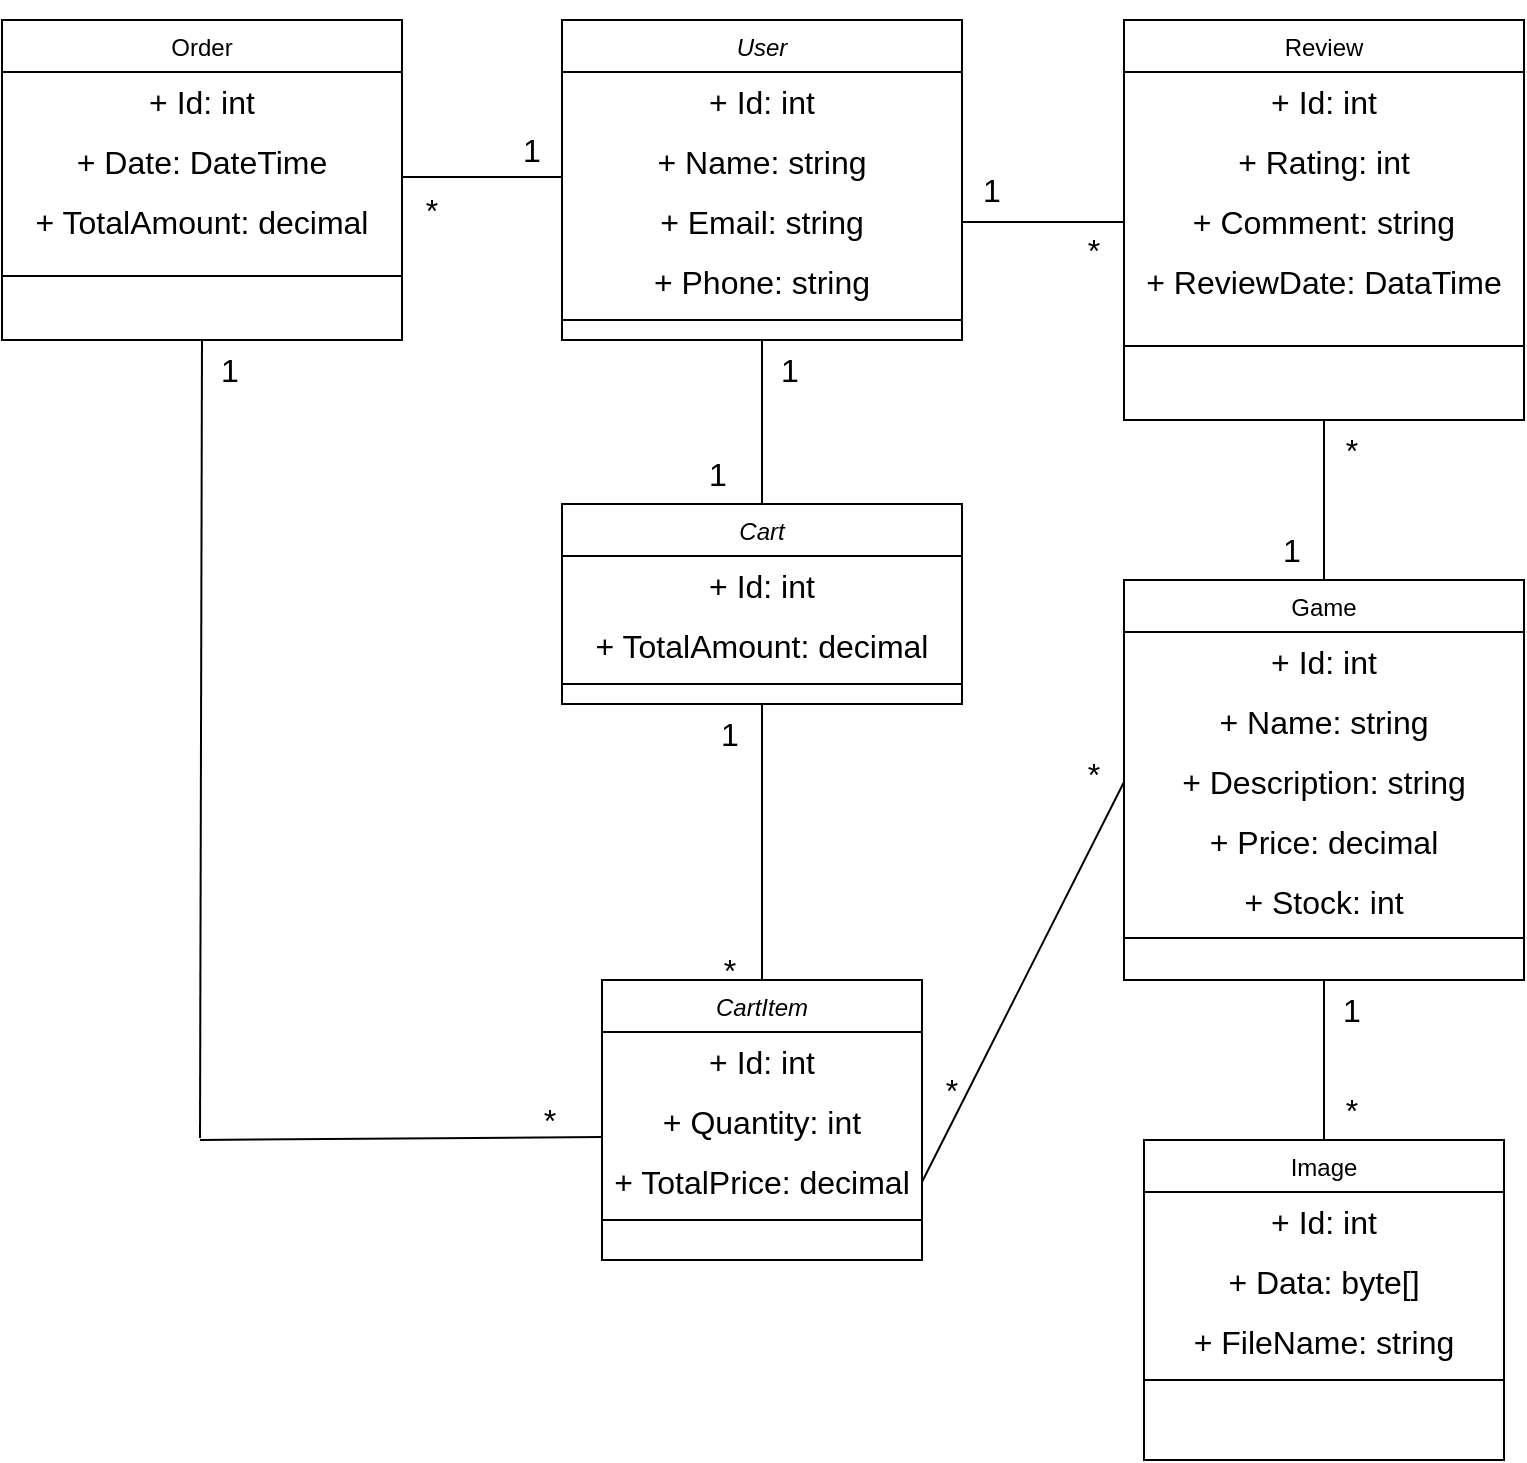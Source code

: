 <mxfile version="26.0.2">
  <diagram id="C5RBs43oDa-KdzZeNtuy" name="Page-1">
    <mxGraphModel dx="1674" dy="772" grid="1" gridSize="10" guides="1" tooltips="1" connect="1" arrows="1" fold="1" page="1" pageScale="1" pageWidth="827" pageHeight="1169" math="0" shadow="0">
      <root>
        <mxCell id="WIyWlLk6GJQsqaUBKTNV-0" />
        <mxCell id="WIyWlLk6GJQsqaUBKTNV-1" parent="WIyWlLk6GJQsqaUBKTNV-0" />
        <mxCell id="zkfFHV4jXpPFQw0GAbJ--0" value="User" style="swimlane;fontStyle=2;align=center;verticalAlign=top;childLayout=stackLayout;horizontal=1;startSize=26;horizontalStack=0;resizeParent=1;resizeLast=0;collapsible=1;marginBottom=0;rounded=0;shadow=0;strokeWidth=1;" parent="WIyWlLk6GJQsqaUBKTNV-1" vertex="1">
          <mxGeometry x="321" y="80" width="200" height="160" as="geometry">
            <mxRectangle x="230" y="140" width="160" height="26" as="alternateBounds" />
          </mxGeometry>
        </mxCell>
        <mxCell id="WZ_tyTC8lOv9ADX9z_lG-27" value="+ Id: int" style="text;html=1;align=center;verticalAlign=middle;whiteSpace=wrap;rounded=0;fontSize=16;" parent="zkfFHV4jXpPFQw0GAbJ--0" vertex="1">
          <mxGeometry y="26" width="200" height="30" as="geometry" />
        </mxCell>
        <mxCell id="WZ_tyTC8lOv9ADX9z_lG-28" value="+ Name: string" style="text;html=1;align=center;verticalAlign=middle;whiteSpace=wrap;rounded=0;fontSize=16;" parent="zkfFHV4jXpPFQw0GAbJ--0" vertex="1">
          <mxGeometry y="56" width="200" height="30" as="geometry" />
        </mxCell>
        <mxCell id="WZ_tyTC8lOv9ADX9z_lG-29" value="+ Email: string" style="text;html=1;align=center;verticalAlign=middle;whiteSpace=wrap;rounded=0;fontSize=16;" parent="zkfFHV4jXpPFQw0GAbJ--0" vertex="1">
          <mxGeometry y="86" width="200" height="30" as="geometry" />
        </mxCell>
        <mxCell id="WZ_tyTC8lOv9ADX9z_lG-30" value="+ Phone: string" style="text;html=1;align=center;verticalAlign=middle;whiteSpace=wrap;rounded=0;fontSize=16;" parent="zkfFHV4jXpPFQw0GAbJ--0" vertex="1">
          <mxGeometry y="116" width="200" height="30" as="geometry" />
        </mxCell>
        <mxCell id="zkfFHV4jXpPFQw0GAbJ--4" value="" style="line;html=1;strokeWidth=1;align=left;verticalAlign=middle;spacingTop=-1;spacingLeft=3;spacingRight=3;rotatable=0;labelPosition=right;points=[];portConstraint=eastwest;" parent="zkfFHV4jXpPFQw0GAbJ--0" vertex="1">
          <mxGeometry y="146" width="200" height="8" as="geometry" />
        </mxCell>
        <mxCell id="zkfFHV4jXpPFQw0GAbJ--6" value="Game" style="swimlane;fontStyle=0;align=center;verticalAlign=top;childLayout=stackLayout;horizontal=1;startSize=26;horizontalStack=0;resizeParent=1;resizeLast=0;collapsible=1;marginBottom=0;rounded=0;shadow=0;strokeWidth=1;" parent="WIyWlLk6GJQsqaUBKTNV-1" vertex="1">
          <mxGeometry x="602" y="360" width="200" height="200" as="geometry">
            <mxRectangle x="130" y="380" width="160" height="26" as="alternateBounds" />
          </mxGeometry>
        </mxCell>
        <mxCell id="WZ_tyTC8lOv9ADX9z_lG-7" value="+ Id: int" style="text;html=1;align=center;verticalAlign=middle;whiteSpace=wrap;rounded=0;fontSize=16;" parent="zkfFHV4jXpPFQw0GAbJ--6" vertex="1">
          <mxGeometry y="26" width="200" height="30" as="geometry" />
        </mxCell>
        <mxCell id="WZ_tyTC8lOv9ADX9z_lG-11" value="+ Name: string" style="text;html=1;align=center;verticalAlign=middle;whiteSpace=wrap;rounded=0;fontSize=16;" parent="zkfFHV4jXpPFQw0GAbJ--6" vertex="1">
          <mxGeometry y="56" width="200" height="30" as="geometry" />
        </mxCell>
        <mxCell id="WZ_tyTC8lOv9ADX9z_lG-13" value="+ Description: string" style="text;html=1;align=center;verticalAlign=middle;whiteSpace=wrap;rounded=0;fontSize=16;" parent="zkfFHV4jXpPFQw0GAbJ--6" vertex="1">
          <mxGeometry y="86" width="200" height="30" as="geometry" />
        </mxCell>
        <mxCell id="WZ_tyTC8lOv9ADX9z_lG-14" value="+ Price: decimal" style="text;html=1;align=center;verticalAlign=middle;whiteSpace=wrap;rounded=0;fontSize=16;" parent="zkfFHV4jXpPFQw0GAbJ--6" vertex="1">
          <mxGeometry y="116" width="200" height="30" as="geometry" />
        </mxCell>
        <mxCell id="WZ_tyTC8lOv9ADX9z_lG-15" value="+ Stock: int" style="text;html=1;align=center;verticalAlign=middle;whiteSpace=wrap;rounded=0;fontSize=16;" parent="zkfFHV4jXpPFQw0GAbJ--6" vertex="1">
          <mxGeometry y="146" width="200" height="30" as="geometry" />
        </mxCell>
        <mxCell id="zkfFHV4jXpPFQw0GAbJ--9" value="" style="line;html=1;strokeWidth=1;align=left;verticalAlign=middle;spacingTop=-1;spacingLeft=3;spacingRight=3;rotatable=0;labelPosition=right;points=[];portConstraint=eastwest;" parent="zkfFHV4jXpPFQw0GAbJ--6" vertex="1">
          <mxGeometry y="176" width="200" height="6" as="geometry" />
        </mxCell>
        <mxCell id="zkfFHV4jXpPFQw0GAbJ--13" value="Order" style="swimlane;fontStyle=0;align=center;verticalAlign=top;childLayout=stackLayout;horizontal=1;startSize=26;horizontalStack=0;resizeParent=1;resizeLast=0;collapsible=1;marginBottom=0;rounded=0;shadow=0;strokeWidth=1;" parent="WIyWlLk6GJQsqaUBKTNV-1" vertex="1">
          <mxGeometry x="41" y="80" width="200" height="160" as="geometry">
            <mxRectangle x="340" y="380" width="170" height="26" as="alternateBounds" />
          </mxGeometry>
        </mxCell>
        <mxCell id="WZ_tyTC8lOv9ADX9z_lG-31" value="+ Id: int" style="text;html=1;align=center;verticalAlign=middle;whiteSpace=wrap;rounded=0;fontSize=16;" parent="zkfFHV4jXpPFQw0GAbJ--13" vertex="1">
          <mxGeometry y="26" width="200" height="30" as="geometry" />
        </mxCell>
        <mxCell id="WZ_tyTC8lOv9ADX9z_lG-32" value="+ Date: DateTime" style="text;html=1;align=center;verticalAlign=middle;whiteSpace=wrap;rounded=0;fontSize=16;" parent="zkfFHV4jXpPFQw0GAbJ--13" vertex="1">
          <mxGeometry y="56" width="200" height="30" as="geometry" />
        </mxCell>
        <mxCell id="WZ_tyTC8lOv9ADX9z_lG-33" value="+ TotalAmount: decimal" style="text;html=1;align=center;verticalAlign=middle;whiteSpace=wrap;rounded=0;fontSize=16;" parent="zkfFHV4jXpPFQw0GAbJ--13" vertex="1">
          <mxGeometry y="86" width="200" height="30" as="geometry" />
        </mxCell>
        <mxCell id="zkfFHV4jXpPFQw0GAbJ--15" value="" style="line;html=1;strokeWidth=1;align=left;verticalAlign=middle;spacingTop=-1;spacingLeft=3;spacingRight=3;rotatable=0;labelPosition=right;points=[];portConstraint=eastwest;" parent="zkfFHV4jXpPFQw0GAbJ--13" vertex="1">
          <mxGeometry y="116" width="200" height="24" as="geometry" />
        </mxCell>
        <mxCell id="WZ_tyTC8lOv9ADX9z_lG-0" value="Image" style="swimlane;fontStyle=0;align=center;verticalAlign=top;childLayout=stackLayout;horizontal=1;startSize=26;horizontalStack=0;resizeParent=1;resizeLast=0;collapsible=1;marginBottom=0;rounded=0;shadow=0;strokeWidth=1;" parent="WIyWlLk6GJQsqaUBKTNV-1" vertex="1">
          <mxGeometry x="612" y="640" width="180" height="160" as="geometry">
            <mxRectangle x="340" y="380" width="170" height="26" as="alternateBounds" />
          </mxGeometry>
        </mxCell>
        <mxCell id="WZ_tyTC8lOv9ADX9z_lG-16" value="+ Id: int" style="text;html=1;align=center;verticalAlign=middle;whiteSpace=wrap;rounded=0;fontSize=16;" parent="WZ_tyTC8lOv9ADX9z_lG-0" vertex="1">
          <mxGeometry y="26" width="180" height="30" as="geometry" />
        </mxCell>
        <mxCell id="WZ_tyTC8lOv9ADX9z_lG-17" value="+ Data: byte[]" style="text;html=1;align=center;verticalAlign=middle;whiteSpace=wrap;rounded=0;fontSize=16;" parent="WZ_tyTC8lOv9ADX9z_lG-0" vertex="1">
          <mxGeometry y="56" width="180" height="30" as="geometry" />
        </mxCell>
        <mxCell id="WZ_tyTC8lOv9ADX9z_lG-18" value="+ FileName: string" style="text;html=1;align=center;verticalAlign=middle;whiteSpace=wrap;rounded=0;fontSize=16;" parent="WZ_tyTC8lOv9ADX9z_lG-0" vertex="1">
          <mxGeometry y="86" width="180" height="30" as="geometry" />
        </mxCell>
        <mxCell id="WZ_tyTC8lOv9ADX9z_lG-2" value="" style="line;html=1;strokeWidth=1;align=left;verticalAlign=middle;spacingTop=-1;spacingLeft=3;spacingRight=3;rotatable=0;labelPosition=right;points=[];portConstraint=eastwest;" parent="WZ_tyTC8lOv9ADX9z_lG-0" vertex="1">
          <mxGeometry y="116" width="180" height="8" as="geometry" />
        </mxCell>
        <mxCell id="WZ_tyTC8lOv9ADX9z_lG-3" value="Review" style="swimlane;fontStyle=0;align=center;verticalAlign=top;childLayout=stackLayout;horizontal=1;startSize=26;horizontalStack=0;resizeParent=1;resizeLast=0;collapsible=1;marginBottom=0;rounded=0;shadow=0;strokeWidth=1;" parent="WIyWlLk6GJQsqaUBKTNV-1" vertex="1">
          <mxGeometry x="602" y="80" width="200" height="200" as="geometry">
            <mxRectangle x="340" y="380" width="170" height="26" as="alternateBounds" />
          </mxGeometry>
        </mxCell>
        <mxCell id="WZ_tyTC8lOv9ADX9z_lG-19" value="+ Id: int" style="text;html=1;align=center;verticalAlign=middle;whiteSpace=wrap;rounded=0;fontSize=16;" parent="WZ_tyTC8lOv9ADX9z_lG-3" vertex="1">
          <mxGeometry y="26" width="200" height="30" as="geometry" />
        </mxCell>
        <mxCell id="WZ_tyTC8lOv9ADX9z_lG-20" value="+ Rating: int" style="text;html=1;align=center;verticalAlign=middle;whiteSpace=wrap;rounded=0;fontSize=16;" parent="WZ_tyTC8lOv9ADX9z_lG-3" vertex="1">
          <mxGeometry y="56" width="200" height="30" as="geometry" />
        </mxCell>
        <mxCell id="WZ_tyTC8lOv9ADX9z_lG-21" value="+ Comment: string" style="text;html=1;align=center;verticalAlign=middle;whiteSpace=wrap;rounded=0;fontSize=16;" parent="WZ_tyTC8lOv9ADX9z_lG-3" vertex="1">
          <mxGeometry y="86" width="200" height="30" as="geometry" />
        </mxCell>
        <mxCell id="WZ_tyTC8lOv9ADX9z_lG-22" value="+ ReviewDate: DataTime" style="text;html=1;align=center;verticalAlign=middle;whiteSpace=wrap;rounded=0;fontSize=16;" parent="WZ_tyTC8lOv9ADX9z_lG-3" vertex="1">
          <mxGeometry y="116" width="200" height="30" as="geometry" />
        </mxCell>
        <mxCell id="WZ_tyTC8lOv9ADX9z_lG-23" value="" style="line;html=1;strokeWidth=1;align=left;verticalAlign=middle;spacingTop=-1;spacingLeft=3;spacingRight=3;rotatable=0;labelPosition=right;points=[];portConstraint=eastwest;" parent="WZ_tyTC8lOv9ADX9z_lG-3" vertex="1">
          <mxGeometry y="146" width="200" height="34" as="geometry" />
        </mxCell>
        <mxCell id="WZ_tyTC8lOv9ADX9z_lG-6" value="" style="endArrow=none;html=1;rounded=0;fontSize=12;startSize=8;endSize=8;curved=1;entryX=0.5;entryY=1;entryDx=0;entryDy=0;exitX=0.5;exitY=0;exitDx=0;exitDy=0;" parent="WIyWlLk6GJQsqaUBKTNV-1" source="zkfFHV4jXpPFQw0GAbJ--6" target="WZ_tyTC8lOv9ADX9z_lG-3" edge="1">
          <mxGeometry width="50" height="50" relative="1" as="geometry">
            <mxPoint x="242" y="640" as="sourcePoint" />
            <mxPoint x="302" y="500" as="targetPoint" />
          </mxGeometry>
        </mxCell>
        <mxCell id="WZ_tyTC8lOv9ADX9z_lG-34" style="edgeStyle=none;curved=1;rounded=0;orthogonalLoop=1;jettySize=auto;html=1;exitX=0.75;exitY=0;exitDx=0;exitDy=0;fontSize=12;startSize=8;endSize=8;" parent="WIyWlLk6GJQsqaUBKTNV-1" source="zkfFHV4jXpPFQw0GAbJ--13" target="zkfFHV4jXpPFQw0GAbJ--13" edge="1">
          <mxGeometry relative="1" as="geometry" />
        </mxCell>
        <mxCell id="WZ_tyTC8lOv9ADX9z_lG-38" value="" style="endArrow=none;html=1;rounded=0;fontSize=12;startSize=8;endSize=8;curved=1;exitX=0.5;exitY=1;exitDx=0;exitDy=0;entryX=0.5;entryY=0;entryDx=0;entryDy=0;" parent="WIyWlLk6GJQsqaUBKTNV-1" source="zkfFHV4jXpPFQw0GAbJ--6" target="WZ_tyTC8lOv9ADX9z_lG-0" edge="1">
          <mxGeometry width="50" height="50" relative="1" as="geometry">
            <mxPoint x="202" y="680.0" as="sourcePoint" />
            <mxPoint x="302" y="680" as="targetPoint" />
          </mxGeometry>
        </mxCell>
        <mxCell id="WZ_tyTC8lOv9ADX9z_lG-42" value="" style="endArrow=none;html=1;rounded=0;fontSize=12;startSize=8;endSize=8;curved=1;entryX=0;entryY=0.75;entryDx=0;entryDy=0;exitX=1;exitY=0.75;exitDx=0;exitDy=0;" parent="WIyWlLk6GJQsqaUBKTNV-1" source="WZ_tyTC8lOv9ADX9z_lG-32" target="WZ_tyTC8lOv9ADX9z_lG-28" edge="1">
          <mxGeometry width="50" height="50" relative="1" as="geometry">
            <mxPoint x="281" y="150" as="sourcePoint" />
            <mxPoint x="281" y="228" as="targetPoint" />
          </mxGeometry>
        </mxCell>
        <mxCell id="WZ_tyTC8lOv9ADX9z_lG-49" value="1" style="text;html=1;align=center;verticalAlign=middle;whiteSpace=wrap;rounded=0;fontSize=16;" parent="WIyWlLk6GJQsqaUBKTNV-1" vertex="1">
          <mxGeometry x="291" y="130" width="30" height="30" as="geometry" />
        </mxCell>
        <mxCell id="WZ_tyTC8lOv9ADX9z_lG-50" value="*" style="text;html=1;align=center;verticalAlign=middle;whiteSpace=wrap;rounded=0;fontSize=16;" parent="WIyWlLk6GJQsqaUBKTNV-1" vertex="1">
          <mxGeometry x="241" y="160" width="30" height="30" as="geometry" />
        </mxCell>
        <mxCell id="of8N-HSmXlGnzdU1bNE2-0" value="Cart" style="swimlane;fontStyle=2;align=center;verticalAlign=top;childLayout=stackLayout;horizontal=1;startSize=26;horizontalStack=0;resizeParent=1;resizeLast=0;collapsible=1;marginBottom=0;rounded=0;shadow=0;strokeWidth=1;" parent="WIyWlLk6GJQsqaUBKTNV-1" vertex="1">
          <mxGeometry x="321" y="322" width="200" height="100" as="geometry">
            <mxRectangle x="230" y="140" width="160" height="26" as="alternateBounds" />
          </mxGeometry>
        </mxCell>
        <mxCell id="of8N-HSmXlGnzdU1bNE2-1" value="+ Id: int" style="text;html=1;align=center;verticalAlign=middle;whiteSpace=wrap;rounded=0;fontSize=16;" parent="of8N-HSmXlGnzdU1bNE2-0" vertex="1">
          <mxGeometry y="26" width="200" height="30" as="geometry" />
        </mxCell>
        <mxCell id="of8N-HSmXlGnzdU1bNE2-23" value="+ TotalAmount: decimal" style="text;html=1;align=center;verticalAlign=middle;whiteSpace=wrap;rounded=0;fontSize=16;" parent="of8N-HSmXlGnzdU1bNE2-0" vertex="1">
          <mxGeometry y="56" width="200" height="30" as="geometry" />
        </mxCell>
        <mxCell id="of8N-HSmXlGnzdU1bNE2-5" value="" style="line;html=1;strokeWidth=1;align=left;verticalAlign=middle;spacingTop=-1;spacingLeft=3;spacingRight=3;rotatable=0;labelPosition=right;points=[];portConstraint=eastwest;" parent="of8N-HSmXlGnzdU1bNE2-0" vertex="1">
          <mxGeometry y="86" width="200" height="8" as="geometry" />
        </mxCell>
        <mxCell id="of8N-HSmXlGnzdU1bNE2-11" value="" style="endArrow=none;html=1;rounded=0;fontSize=12;startSize=8;endSize=8;curved=1;exitX=1;exitY=0.5;exitDx=0;exitDy=0;entryX=0;entryY=0.5;entryDx=0;entryDy=0;" parent="WIyWlLk6GJQsqaUBKTNV-1" source="WZ_tyTC8lOv9ADX9z_lG-29" target="WZ_tyTC8lOv9ADX9z_lG-21" edge="1">
          <mxGeometry width="50" height="50" relative="1" as="geometry">
            <mxPoint x="251" y="169" as="sourcePoint" />
            <mxPoint x="641" y="250" as="targetPoint" />
          </mxGeometry>
        </mxCell>
        <mxCell id="of8N-HSmXlGnzdU1bNE2-12" value="" style="endArrow=none;html=1;rounded=0;fontSize=12;startSize=8;endSize=8;curved=1;entryX=0.5;entryY=0;entryDx=0;entryDy=0;exitX=0.5;exitY=1;exitDx=0;exitDy=0;" parent="WIyWlLk6GJQsqaUBKTNV-1" source="zkfFHV4jXpPFQw0GAbJ--0" target="of8N-HSmXlGnzdU1bNE2-0" edge="1">
          <mxGeometry width="50" height="50" relative="1" as="geometry">
            <mxPoint x="151" y="250" as="sourcePoint" />
            <mxPoint x="151" y="328" as="targetPoint" />
          </mxGeometry>
        </mxCell>
        <mxCell id="of8N-HSmXlGnzdU1bNE2-14" value="CartItem" style="swimlane;fontStyle=2;align=center;verticalAlign=top;childLayout=stackLayout;horizontal=1;startSize=26;horizontalStack=0;resizeParent=1;resizeLast=0;collapsible=1;marginBottom=0;rounded=0;shadow=0;strokeWidth=1;" parent="WIyWlLk6GJQsqaUBKTNV-1" vertex="1">
          <mxGeometry x="341" y="560" width="160" height="140" as="geometry">
            <mxRectangle x="230" y="140" width="160" height="26" as="alternateBounds" />
          </mxGeometry>
        </mxCell>
        <mxCell id="of8N-HSmXlGnzdU1bNE2-15" value="+ Id: int" style="text;html=1;align=center;verticalAlign=middle;whiteSpace=wrap;rounded=0;fontSize=16;" parent="of8N-HSmXlGnzdU1bNE2-14" vertex="1">
          <mxGeometry y="26" width="160" height="30" as="geometry" />
        </mxCell>
        <mxCell id="of8N-HSmXlGnzdU1bNE2-16" value="+ Quantity: int" style="text;html=1;align=center;verticalAlign=middle;whiteSpace=wrap;rounded=0;fontSize=16;" parent="of8N-HSmXlGnzdU1bNE2-14" vertex="1">
          <mxGeometry y="56" width="160" height="30" as="geometry" />
        </mxCell>
        <mxCell id="of8N-HSmXlGnzdU1bNE2-20" value="+ TotalPrice: decimal" style="text;html=1;align=center;verticalAlign=middle;whiteSpace=wrap;rounded=0;fontSize=16;" parent="of8N-HSmXlGnzdU1bNE2-14" vertex="1">
          <mxGeometry y="86" width="160" height="30" as="geometry" />
        </mxCell>
        <mxCell id="of8N-HSmXlGnzdU1bNE2-19" value="" style="line;html=1;strokeWidth=1;align=left;verticalAlign=middle;spacingTop=-1;spacingLeft=3;spacingRight=3;rotatable=0;labelPosition=right;points=[];portConstraint=eastwest;" parent="of8N-HSmXlGnzdU1bNE2-14" vertex="1">
          <mxGeometry y="116" width="160" height="8" as="geometry" />
        </mxCell>
        <mxCell id="of8N-HSmXlGnzdU1bNE2-21" value="" style="endArrow=none;html=1;rounded=0;fontSize=12;startSize=8;endSize=8;curved=1;entryX=0.5;entryY=0;entryDx=0;entryDy=0;exitX=0.5;exitY=1;exitDx=0;exitDy=0;" parent="WIyWlLk6GJQsqaUBKTNV-1" source="of8N-HSmXlGnzdU1bNE2-0" target="of8N-HSmXlGnzdU1bNE2-14" edge="1">
          <mxGeometry width="50" height="50" relative="1" as="geometry">
            <mxPoint x="151" y="292" as="sourcePoint" />
            <mxPoint x="151" y="462" as="targetPoint" />
          </mxGeometry>
        </mxCell>
        <mxCell id="of8N-HSmXlGnzdU1bNE2-22" value="" style="endArrow=none;html=1;rounded=0;fontSize=12;startSize=8;endSize=8;curved=1;entryX=1;entryY=0.5;entryDx=0;entryDy=0;exitX=0;exitY=0.5;exitDx=0;exitDy=0;" parent="WIyWlLk6GJQsqaUBKTNV-1" source="WZ_tyTC8lOv9ADX9z_lG-13" target="of8N-HSmXlGnzdU1bNE2-20" edge="1">
          <mxGeometry width="50" height="50" relative="1" as="geometry">
            <mxPoint x="431" y="430" as="sourcePoint" />
            <mxPoint x="371" y="525" as="targetPoint" />
          </mxGeometry>
        </mxCell>
        <mxCell id="of8N-HSmXlGnzdU1bNE2-24" value="1" style="text;html=1;align=center;verticalAlign=middle;whiteSpace=wrap;rounded=0;fontSize=16;" parent="WIyWlLk6GJQsqaUBKTNV-1" vertex="1">
          <mxGeometry x="420" y="240" width="30" height="30" as="geometry" />
        </mxCell>
        <mxCell id="of8N-HSmXlGnzdU1bNE2-25" value="1" style="text;html=1;align=center;verticalAlign=middle;whiteSpace=wrap;rounded=0;fontSize=16;" parent="WIyWlLk6GJQsqaUBKTNV-1" vertex="1">
          <mxGeometry x="384" y="292" width="30" height="30" as="geometry" />
        </mxCell>
        <mxCell id="of8N-HSmXlGnzdU1bNE2-26" value="1" style="text;html=1;align=center;verticalAlign=middle;whiteSpace=wrap;rounded=0;fontSize=16;" parent="WIyWlLk6GJQsqaUBKTNV-1" vertex="1">
          <mxGeometry x="521" y="150" width="30" height="30" as="geometry" />
        </mxCell>
        <mxCell id="of8N-HSmXlGnzdU1bNE2-27" value="*" style="text;html=1;align=center;verticalAlign=middle;whiteSpace=wrap;rounded=0;fontSize=16;" parent="WIyWlLk6GJQsqaUBKTNV-1" vertex="1">
          <mxGeometry x="572" y="180" width="30" height="30" as="geometry" />
        </mxCell>
        <mxCell id="of8N-HSmXlGnzdU1bNE2-28" value="*" style="text;html=1;align=center;verticalAlign=middle;whiteSpace=wrap;rounded=0;fontSize=16;" parent="WIyWlLk6GJQsqaUBKTNV-1" vertex="1">
          <mxGeometry x="701" y="280" width="30" height="30" as="geometry" />
        </mxCell>
        <mxCell id="of8N-HSmXlGnzdU1bNE2-29" value="1" style="text;html=1;align=center;verticalAlign=middle;whiteSpace=wrap;rounded=0;fontSize=16;" parent="WIyWlLk6GJQsqaUBKTNV-1" vertex="1">
          <mxGeometry x="671" y="330" width="30" height="30" as="geometry" />
        </mxCell>
        <mxCell id="of8N-HSmXlGnzdU1bNE2-30" value="*" style="text;html=1;align=center;verticalAlign=middle;whiteSpace=wrap;rounded=0;fontSize=16;" parent="WIyWlLk6GJQsqaUBKTNV-1" vertex="1">
          <mxGeometry x="701" y="610" width="30" height="30" as="geometry" />
        </mxCell>
        <mxCell id="of8N-HSmXlGnzdU1bNE2-31" value="1" style="text;html=1;align=center;verticalAlign=middle;whiteSpace=wrap;rounded=0;fontSize=16;" parent="WIyWlLk6GJQsqaUBKTNV-1" vertex="1">
          <mxGeometry x="701" y="560" width="30" height="30" as="geometry" />
        </mxCell>
        <mxCell id="of8N-HSmXlGnzdU1bNE2-32" value="1" style="text;html=1;align=center;verticalAlign=middle;whiteSpace=wrap;rounded=0;fontSize=16;" parent="WIyWlLk6GJQsqaUBKTNV-1" vertex="1">
          <mxGeometry x="390" y="422" width="30" height="30" as="geometry" />
        </mxCell>
        <mxCell id="of8N-HSmXlGnzdU1bNE2-34" value="*" style="text;html=1;align=center;verticalAlign=middle;whiteSpace=wrap;rounded=0;fontSize=16;" parent="WIyWlLk6GJQsqaUBKTNV-1" vertex="1">
          <mxGeometry x="572" y="442" width="30" height="30" as="geometry" />
        </mxCell>
        <mxCell id="of8N-HSmXlGnzdU1bNE2-39" value="*" style="text;html=1;align=center;verticalAlign=middle;whiteSpace=wrap;rounded=0;fontSize=16;" parent="WIyWlLk6GJQsqaUBKTNV-1" vertex="1">
          <mxGeometry x="501" y="600" width="30" height="30" as="geometry" />
        </mxCell>
        <mxCell id="E0NUCHLWMyOxqEbn2WQx-0" value="*" style="text;html=1;align=center;verticalAlign=middle;whiteSpace=wrap;rounded=0;fontSize=16;" parent="WIyWlLk6GJQsqaUBKTNV-1" vertex="1">
          <mxGeometry x="390" y="540" width="30" height="30" as="geometry" />
        </mxCell>
        <mxCell id="bu1p913IOboFNVQFe7AV-0" value="" style="endArrow=none;html=1;rounded=0;fontSize=12;startSize=8;endSize=8;curved=1;exitX=0.5;exitY=1;exitDx=0;exitDy=0;" edge="1" parent="WIyWlLk6GJQsqaUBKTNV-1" source="zkfFHV4jXpPFQw0GAbJ--13">
          <mxGeometry width="50" height="50" relative="1" as="geometry">
            <mxPoint x="140.5" y="270" as="sourcePoint" />
            <mxPoint x="140" y="639" as="targetPoint" />
          </mxGeometry>
        </mxCell>
        <mxCell id="bu1p913IOboFNVQFe7AV-1" value="" style="endArrow=none;html=1;rounded=0;fontSize=12;startSize=8;endSize=8;curved=1;exitX=0;exitY=0.75;exitDx=0;exitDy=0;" edge="1" parent="WIyWlLk6GJQsqaUBKTNV-1" source="of8N-HSmXlGnzdU1bNE2-16">
          <mxGeometry width="50" height="50" relative="1" as="geometry">
            <mxPoint x="310" y="633" as="sourcePoint" />
            <mxPoint x="140" y="640" as="targetPoint" />
          </mxGeometry>
        </mxCell>
        <mxCell id="bu1p913IOboFNVQFe7AV-4" value="1" style="text;html=1;align=center;verticalAlign=middle;whiteSpace=wrap;rounded=0;fontSize=16;" vertex="1" parent="WIyWlLk6GJQsqaUBKTNV-1">
          <mxGeometry x="140" y="240" width="30" height="30" as="geometry" />
        </mxCell>
        <mxCell id="bu1p913IOboFNVQFe7AV-5" value="*" style="text;html=1;align=center;verticalAlign=middle;whiteSpace=wrap;rounded=0;fontSize=16;" vertex="1" parent="WIyWlLk6GJQsqaUBKTNV-1">
          <mxGeometry x="300" y="615" width="30" height="30" as="geometry" />
        </mxCell>
      </root>
    </mxGraphModel>
  </diagram>
</mxfile>
